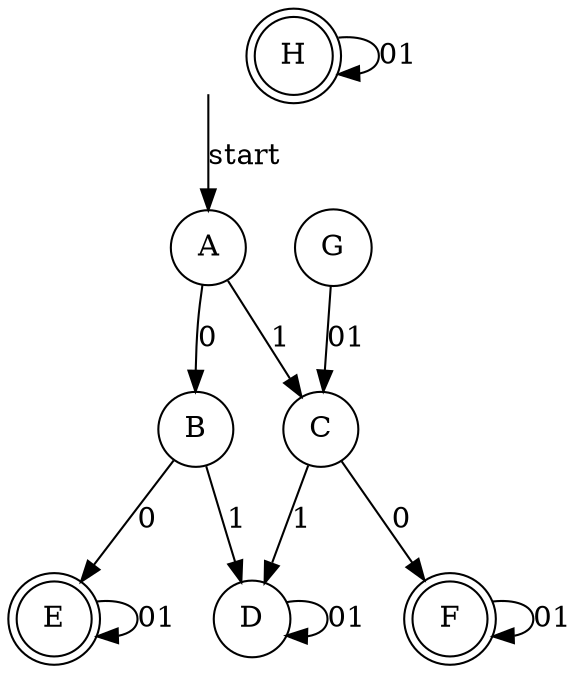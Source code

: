 #render with dot
digraph GI06052009IMG1 {
graph [overlap=false,start=0order=out];
edge [len=2];
start [shape=plaintext, label="", width=0]; 
#n0 [shape=doublecircle, group="g1"];
#n1 [shape=circle, group="g1"];
A [shape=circle];
B [shape=circle];
C [shape=circle];
D [shape=circle];
E [shape=doublecircle];
F [shape=doublecircle];
G [shape=circle];
H [shape=doublecircle];

start -> A [len=1, label=start];
A -> B [label=0];
A -> C [label=1];

B -> E [label=0];
B -> D [label=1];

C -> F [label=0];
C -> D [label=1];

D -> D [label=01];

E -> E [label=01];

F -> F [label=01];

G -> C [label=01];

H -> H [label=01];
}